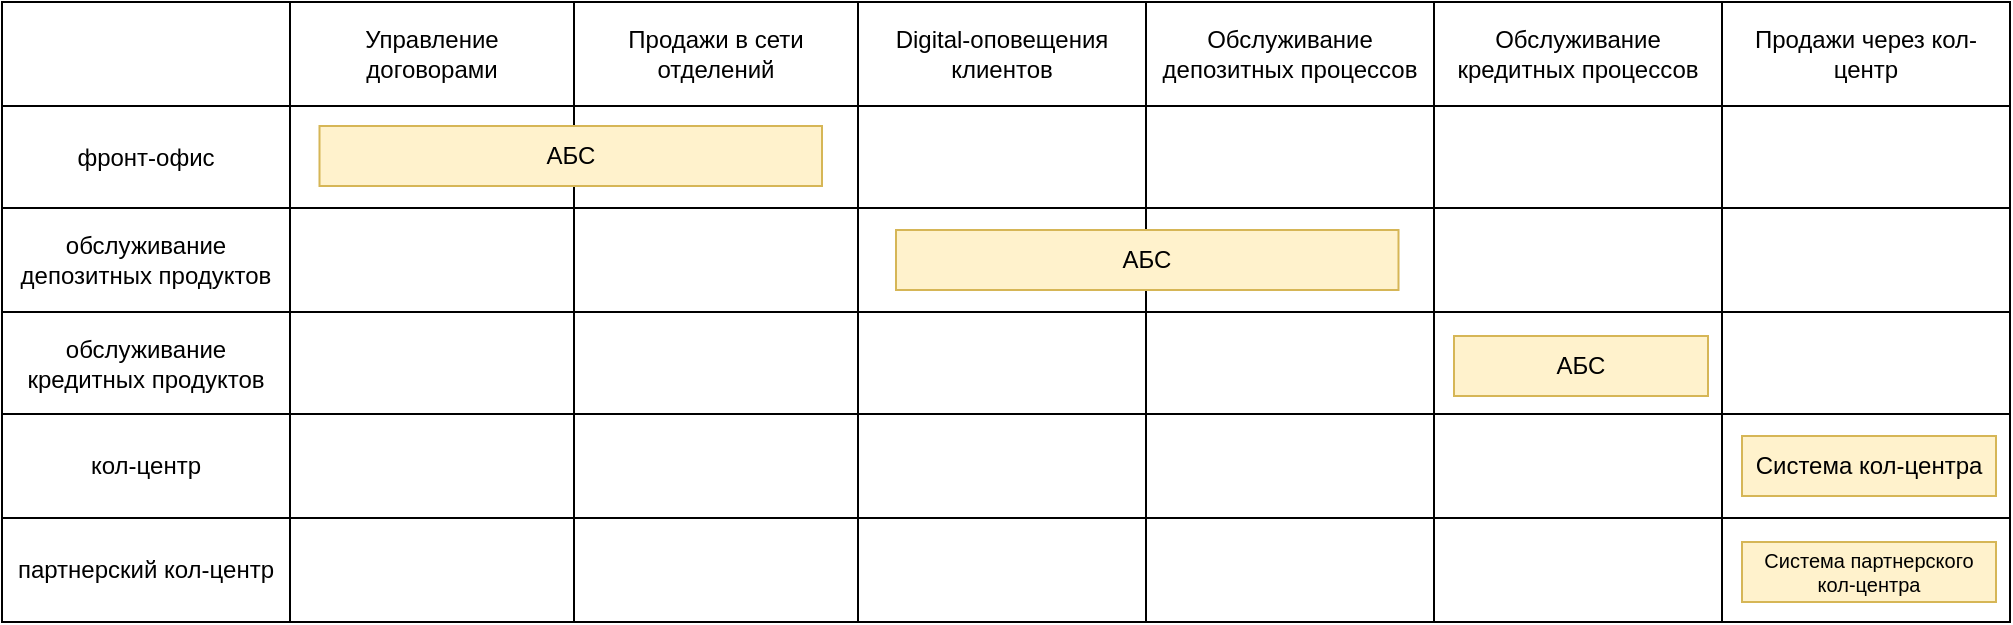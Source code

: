 <mxfile version="26.2.2">
  <diagram name="Page-1" id="fc2ac565-0d4e-3f0d-88b0-a54af1634ed7">
    <mxGraphModel dx="1985" dy="2740.5" grid="1" gridSize="10" guides="1" tooltips="1" connect="0" arrows="1" fold="1" page="1" pageScale="1.5" pageWidth="1169" pageHeight="827" background="none" math="0" shadow="0">
      <root>
        <mxCell id="0" style=";html=1;" />
        <mxCell id="1" style=";html=1;" parent="0" />
        <mxCell id="-NBJdDoFNdwXWmNdcnpx-100" value="" style="shape=table;startSize=0;container=1;collapsible=0;childLayout=tableLayout;fontSize=12;" parent="1" vertex="1">
          <mxGeometry x="350" y="-880" width="1004" height="310" as="geometry" />
        </mxCell>
        <mxCell id="-NBJdDoFNdwXWmNdcnpx-101" value="" style="shape=tableRow;horizontal=0;startSize=0;swimlaneHead=0;swimlaneBody=0;strokeColor=inherit;top=0;left=0;bottom=0;right=0;collapsible=0;dropTarget=0;fillColor=none;points=[[0,0.5],[1,0.5]];portConstraint=eastwest;fontSize=12;" parent="-NBJdDoFNdwXWmNdcnpx-100" vertex="1">
          <mxGeometry width="1004" height="52" as="geometry" />
        </mxCell>
        <mxCell id="-NBJdDoFNdwXWmNdcnpx-102" value="" style="shape=partialRectangle;html=1;whiteSpace=wrap;connectable=0;strokeColor=inherit;overflow=hidden;fillColor=none;top=0;left=0;bottom=0;right=0;pointerEvents=1;fontSize=12;" parent="-NBJdDoFNdwXWmNdcnpx-101" vertex="1">
          <mxGeometry width="144" height="52" as="geometry">
            <mxRectangle width="144" height="52" as="alternateBounds" />
          </mxGeometry>
        </mxCell>
        <mxCell id="-NBJdDoFNdwXWmNdcnpx-147" value="Управление &lt;br&gt;договорами" style="shape=partialRectangle;html=1;whiteSpace=wrap;connectable=0;strokeColor=inherit;overflow=hidden;fillColor=none;top=0;left=0;bottom=0;right=0;pointerEvents=1;fontSize=12;" parent="-NBJdDoFNdwXWmNdcnpx-101" vertex="1">
          <mxGeometry x="144" width="142" height="52" as="geometry">
            <mxRectangle width="142" height="52" as="alternateBounds" />
          </mxGeometry>
        </mxCell>
        <mxCell id="-NBJdDoFNdwXWmNdcnpx-103" value="Продажи в сети отделений" style="shape=partialRectangle;html=1;whiteSpace=wrap;connectable=0;strokeColor=inherit;overflow=hidden;fillColor=none;top=0;left=0;bottom=0;right=0;pointerEvents=1;fontSize=12;" parent="-NBJdDoFNdwXWmNdcnpx-101" vertex="1">
          <mxGeometry x="286" width="142" height="52" as="geometry">
            <mxRectangle width="142" height="52" as="alternateBounds" />
          </mxGeometry>
        </mxCell>
        <mxCell id="-NBJdDoFNdwXWmNdcnpx-104" value="Digital-оповещения клиентов" style="shape=partialRectangle;html=1;whiteSpace=wrap;connectable=0;strokeColor=inherit;overflow=hidden;fillColor=none;top=0;left=0;bottom=0;right=0;pointerEvents=1;fontSize=12;" parent="-NBJdDoFNdwXWmNdcnpx-101" vertex="1">
          <mxGeometry x="428" width="144" height="52" as="geometry">
            <mxRectangle width="144" height="52" as="alternateBounds" />
          </mxGeometry>
        </mxCell>
        <mxCell id="-NBJdDoFNdwXWmNdcnpx-141" value="Обслуживание депозитных процессов" style="shape=partialRectangle;html=1;whiteSpace=wrap;connectable=0;strokeColor=inherit;overflow=hidden;fillColor=none;top=0;left=0;bottom=0;right=0;pointerEvents=1;fontSize=12;" parent="-NBJdDoFNdwXWmNdcnpx-101" vertex="1">
          <mxGeometry x="572" width="144" height="52" as="geometry">
            <mxRectangle width="144" height="52" as="alternateBounds" />
          </mxGeometry>
        </mxCell>
        <mxCell id="-NBJdDoFNdwXWmNdcnpx-135" value="Обслуживание кредитных процессов" style="shape=partialRectangle;html=1;whiteSpace=wrap;connectable=0;strokeColor=inherit;overflow=hidden;fillColor=none;top=0;left=0;bottom=0;right=0;pointerEvents=1;fontSize=12;" parent="-NBJdDoFNdwXWmNdcnpx-101" vertex="1">
          <mxGeometry x="716" width="144" height="52" as="geometry">
            <mxRectangle width="144" height="52" as="alternateBounds" />
          </mxGeometry>
        </mxCell>
        <mxCell id="-NBJdDoFNdwXWmNdcnpx-129" value="Продажи через кол-центр" style="shape=partialRectangle;html=1;whiteSpace=wrap;connectable=0;strokeColor=inherit;overflow=hidden;fillColor=none;top=0;left=0;bottom=0;right=0;pointerEvents=1;fontSize=12;" parent="-NBJdDoFNdwXWmNdcnpx-101" vertex="1">
          <mxGeometry x="860" width="144" height="52" as="geometry">
            <mxRectangle width="144" height="52" as="alternateBounds" />
          </mxGeometry>
        </mxCell>
        <mxCell id="-NBJdDoFNdwXWmNdcnpx-121" value="" style="shape=tableRow;horizontal=0;startSize=0;swimlaneHead=0;swimlaneBody=0;strokeColor=inherit;top=0;left=0;bottom=0;right=0;collapsible=0;dropTarget=0;fillColor=none;points=[[0,0.5],[1,0.5]];portConstraint=eastwest;fontSize=12;" parent="-NBJdDoFNdwXWmNdcnpx-100" vertex="1">
          <mxGeometry y="52" width="1004" height="51" as="geometry" />
        </mxCell>
        <mxCell id="-NBJdDoFNdwXWmNdcnpx-122" value="фронт-офис" style="shape=partialRectangle;html=1;whiteSpace=wrap;connectable=0;strokeColor=inherit;overflow=hidden;fillColor=none;top=0;left=0;bottom=0;right=0;pointerEvents=1;fontSize=12;" parent="-NBJdDoFNdwXWmNdcnpx-121" vertex="1">
          <mxGeometry width="144" height="51" as="geometry">
            <mxRectangle width="144" height="51" as="alternateBounds" />
          </mxGeometry>
        </mxCell>
        <mxCell id="-NBJdDoFNdwXWmNdcnpx-148" value="" style="shape=partialRectangle;html=1;whiteSpace=wrap;connectable=0;strokeColor=inherit;overflow=hidden;fillColor=none;top=0;left=0;bottom=0;right=0;pointerEvents=1;fontSize=12;" parent="-NBJdDoFNdwXWmNdcnpx-121" vertex="1">
          <mxGeometry x="144" width="142" height="51" as="geometry">
            <mxRectangle width="142" height="51" as="alternateBounds" />
          </mxGeometry>
        </mxCell>
        <mxCell id="-NBJdDoFNdwXWmNdcnpx-123" value="" style="shape=partialRectangle;html=1;whiteSpace=wrap;connectable=0;strokeColor=inherit;overflow=hidden;fillColor=none;top=0;left=0;bottom=0;right=0;pointerEvents=1;fontSize=12;" parent="-NBJdDoFNdwXWmNdcnpx-121" vertex="1">
          <mxGeometry x="286" width="142" height="51" as="geometry">
            <mxRectangle width="142" height="51" as="alternateBounds" />
          </mxGeometry>
        </mxCell>
        <mxCell id="-NBJdDoFNdwXWmNdcnpx-124" value="" style="shape=partialRectangle;html=1;whiteSpace=wrap;connectable=0;strokeColor=inherit;overflow=hidden;fillColor=none;top=0;left=0;bottom=0;right=0;pointerEvents=1;fontSize=12;" parent="-NBJdDoFNdwXWmNdcnpx-121" vertex="1">
          <mxGeometry x="428" width="144" height="51" as="geometry">
            <mxRectangle width="144" height="51" as="alternateBounds" />
          </mxGeometry>
        </mxCell>
        <mxCell id="-NBJdDoFNdwXWmNdcnpx-142" style="shape=partialRectangle;html=1;whiteSpace=wrap;connectable=0;strokeColor=inherit;overflow=hidden;fillColor=none;top=0;left=0;bottom=0;right=0;pointerEvents=1;fontSize=12;" parent="-NBJdDoFNdwXWmNdcnpx-121" vertex="1">
          <mxGeometry x="572" width="144" height="51" as="geometry">
            <mxRectangle width="144" height="51" as="alternateBounds" />
          </mxGeometry>
        </mxCell>
        <mxCell id="-NBJdDoFNdwXWmNdcnpx-136" style="shape=partialRectangle;html=1;whiteSpace=wrap;connectable=0;strokeColor=inherit;overflow=hidden;fillColor=none;top=0;left=0;bottom=0;right=0;pointerEvents=1;fontSize=12;" parent="-NBJdDoFNdwXWmNdcnpx-121" vertex="1">
          <mxGeometry x="716" width="144" height="51" as="geometry">
            <mxRectangle width="144" height="51" as="alternateBounds" />
          </mxGeometry>
        </mxCell>
        <mxCell id="-NBJdDoFNdwXWmNdcnpx-130" style="shape=partialRectangle;html=1;whiteSpace=wrap;connectable=0;strokeColor=inherit;overflow=hidden;fillColor=none;top=0;left=0;bottom=0;right=0;pointerEvents=1;fontSize=12;" parent="-NBJdDoFNdwXWmNdcnpx-121" vertex="1">
          <mxGeometry x="860" width="144" height="51" as="geometry">
            <mxRectangle width="144" height="51" as="alternateBounds" />
          </mxGeometry>
        </mxCell>
        <mxCell id="-NBJdDoFNdwXWmNdcnpx-117" value="" style="shape=tableRow;horizontal=0;startSize=0;swimlaneHead=0;swimlaneBody=0;strokeColor=inherit;top=0;left=0;bottom=0;right=0;collapsible=0;dropTarget=0;fillColor=none;points=[[0,0.5],[1,0.5]];portConstraint=eastwest;fontSize=12;" parent="-NBJdDoFNdwXWmNdcnpx-100" vertex="1">
          <mxGeometry y="103" width="1004" height="52" as="geometry" />
        </mxCell>
        <mxCell id="-NBJdDoFNdwXWmNdcnpx-118" value="обслуживание депозитных продуктов" style="shape=partialRectangle;html=1;whiteSpace=wrap;connectable=0;strokeColor=inherit;overflow=hidden;fillColor=none;top=0;left=0;bottom=0;right=0;pointerEvents=1;fontSize=12;" parent="-NBJdDoFNdwXWmNdcnpx-117" vertex="1">
          <mxGeometry width="144" height="52" as="geometry">
            <mxRectangle width="144" height="52" as="alternateBounds" />
          </mxGeometry>
        </mxCell>
        <mxCell id="-NBJdDoFNdwXWmNdcnpx-149" style="shape=partialRectangle;html=1;whiteSpace=wrap;connectable=0;strokeColor=inherit;overflow=hidden;fillColor=none;top=0;left=0;bottom=0;right=0;pointerEvents=1;fontSize=12;" parent="-NBJdDoFNdwXWmNdcnpx-117" vertex="1">
          <mxGeometry x="144" width="142" height="52" as="geometry">
            <mxRectangle width="142" height="52" as="alternateBounds" />
          </mxGeometry>
        </mxCell>
        <mxCell id="-NBJdDoFNdwXWmNdcnpx-119" value="" style="shape=partialRectangle;html=1;whiteSpace=wrap;connectable=0;strokeColor=inherit;overflow=hidden;fillColor=none;top=0;left=0;bottom=0;right=0;pointerEvents=1;fontSize=12;" parent="-NBJdDoFNdwXWmNdcnpx-117" vertex="1">
          <mxGeometry x="286" width="142" height="52" as="geometry">
            <mxRectangle width="142" height="52" as="alternateBounds" />
          </mxGeometry>
        </mxCell>
        <mxCell id="-NBJdDoFNdwXWmNdcnpx-120" value="" style="shape=partialRectangle;html=1;whiteSpace=wrap;connectable=0;strokeColor=inherit;overflow=hidden;fillColor=none;top=0;left=0;bottom=0;right=0;pointerEvents=1;fontSize=12;" parent="-NBJdDoFNdwXWmNdcnpx-117" vertex="1">
          <mxGeometry x="428" width="144" height="52" as="geometry">
            <mxRectangle width="144" height="52" as="alternateBounds" />
          </mxGeometry>
        </mxCell>
        <mxCell id="-NBJdDoFNdwXWmNdcnpx-143" style="shape=partialRectangle;html=1;whiteSpace=wrap;connectable=0;strokeColor=inherit;overflow=hidden;fillColor=none;top=0;left=0;bottom=0;right=0;pointerEvents=1;fontSize=12;" parent="-NBJdDoFNdwXWmNdcnpx-117" vertex="1">
          <mxGeometry x="572" width="144" height="52" as="geometry">
            <mxRectangle width="144" height="52" as="alternateBounds" />
          </mxGeometry>
        </mxCell>
        <mxCell id="-NBJdDoFNdwXWmNdcnpx-137" style="shape=partialRectangle;html=1;whiteSpace=wrap;connectable=0;strokeColor=inherit;overflow=hidden;fillColor=none;top=0;left=0;bottom=0;right=0;pointerEvents=1;fontSize=12;" parent="-NBJdDoFNdwXWmNdcnpx-117" vertex="1">
          <mxGeometry x="716" width="144" height="52" as="geometry">
            <mxRectangle width="144" height="52" as="alternateBounds" />
          </mxGeometry>
        </mxCell>
        <mxCell id="-NBJdDoFNdwXWmNdcnpx-131" style="shape=partialRectangle;html=1;whiteSpace=wrap;connectable=0;strokeColor=inherit;overflow=hidden;fillColor=none;top=0;left=0;bottom=0;right=0;pointerEvents=1;fontSize=12;" parent="-NBJdDoFNdwXWmNdcnpx-117" vertex="1">
          <mxGeometry x="860" width="144" height="52" as="geometry">
            <mxRectangle width="144" height="52" as="alternateBounds" />
          </mxGeometry>
        </mxCell>
        <mxCell id="-NBJdDoFNdwXWmNdcnpx-113" value="" style="shape=tableRow;horizontal=0;startSize=0;swimlaneHead=0;swimlaneBody=0;strokeColor=inherit;top=0;left=0;bottom=0;right=0;collapsible=0;dropTarget=0;fillColor=none;points=[[0,0.5],[1,0.5]];portConstraint=eastwest;fontSize=12;" parent="-NBJdDoFNdwXWmNdcnpx-100" vertex="1">
          <mxGeometry y="155" width="1004" height="51" as="geometry" />
        </mxCell>
        <mxCell id="-NBJdDoFNdwXWmNdcnpx-114" value="обслуживание кредитных продуктов" style="shape=partialRectangle;html=1;whiteSpace=wrap;connectable=0;strokeColor=inherit;overflow=hidden;fillColor=none;top=0;left=0;bottom=0;right=0;pointerEvents=1;fontSize=12;" parent="-NBJdDoFNdwXWmNdcnpx-113" vertex="1">
          <mxGeometry width="144" height="51" as="geometry">
            <mxRectangle width="144" height="51" as="alternateBounds" />
          </mxGeometry>
        </mxCell>
        <mxCell id="-NBJdDoFNdwXWmNdcnpx-150" style="shape=partialRectangle;html=1;whiteSpace=wrap;connectable=0;strokeColor=inherit;overflow=hidden;fillColor=none;top=0;left=0;bottom=0;right=0;pointerEvents=1;fontSize=12;" parent="-NBJdDoFNdwXWmNdcnpx-113" vertex="1">
          <mxGeometry x="144" width="142" height="51" as="geometry">
            <mxRectangle width="142" height="51" as="alternateBounds" />
          </mxGeometry>
        </mxCell>
        <mxCell id="-NBJdDoFNdwXWmNdcnpx-115" value="" style="shape=partialRectangle;html=1;whiteSpace=wrap;connectable=0;strokeColor=inherit;overflow=hidden;fillColor=none;top=0;left=0;bottom=0;right=0;pointerEvents=1;fontSize=12;" parent="-NBJdDoFNdwXWmNdcnpx-113" vertex="1">
          <mxGeometry x="286" width="142" height="51" as="geometry">
            <mxRectangle width="142" height="51" as="alternateBounds" />
          </mxGeometry>
        </mxCell>
        <mxCell id="-NBJdDoFNdwXWmNdcnpx-116" value="" style="shape=partialRectangle;html=1;whiteSpace=wrap;connectable=0;strokeColor=inherit;overflow=hidden;fillColor=none;top=0;left=0;bottom=0;right=0;pointerEvents=1;fontSize=12;" parent="-NBJdDoFNdwXWmNdcnpx-113" vertex="1">
          <mxGeometry x="428" width="144" height="51" as="geometry">
            <mxRectangle width="144" height="51" as="alternateBounds" />
          </mxGeometry>
        </mxCell>
        <mxCell id="-NBJdDoFNdwXWmNdcnpx-144" style="shape=partialRectangle;html=1;whiteSpace=wrap;connectable=0;strokeColor=inherit;overflow=hidden;fillColor=none;top=0;left=0;bottom=0;right=0;pointerEvents=1;fontSize=12;" parent="-NBJdDoFNdwXWmNdcnpx-113" vertex="1">
          <mxGeometry x="572" width="144" height="51" as="geometry">
            <mxRectangle width="144" height="51" as="alternateBounds" />
          </mxGeometry>
        </mxCell>
        <mxCell id="-NBJdDoFNdwXWmNdcnpx-138" style="shape=partialRectangle;html=1;whiteSpace=wrap;connectable=0;strokeColor=inherit;overflow=hidden;fillColor=none;top=0;left=0;bottom=0;right=0;pointerEvents=1;fontSize=12;" parent="-NBJdDoFNdwXWmNdcnpx-113" vertex="1">
          <mxGeometry x="716" width="144" height="51" as="geometry">
            <mxRectangle width="144" height="51" as="alternateBounds" />
          </mxGeometry>
        </mxCell>
        <mxCell id="-NBJdDoFNdwXWmNdcnpx-132" style="shape=partialRectangle;html=1;whiteSpace=wrap;connectable=0;strokeColor=inherit;overflow=hidden;fillColor=none;top=0;left=0;bottom=0;right=0;pointerEvents=1;fontSize=12;" parent="-NBJdDoFNdwXWmNdcnpx-113" vertex="1">
          <mxGeometry x="860" width="144" height="51" as="geometry">
            <mxRectangle width="144" height="51" as="alternateBounds" />
          </mxGeometry>
        </mxCell>
        <mxCell id="-NBJdDoFNdwXWmNdcnpx-105" value="" style="shape=tableRow;horizontal=0;startSize=0;swimlaneHead=0;swimlaneBody=0;strokeColor=inherit;top=0;left=0;bottom=0;right=0;collapsible=0;dropTarget=0;fillColor=none;points=[[0,0.5],[1,0.5]];portConstraint=eastwest;fontSize=12;" parent="-NBJdDoFNdwXWmNdcnpx-100" vertex="1">
          <mxGeometry y="206" width="1004" height="52" as="geometry" />
        </mxCell>
        <mxCell id="-NBJdDoFNdwXWmNdcnpx-106" value="кол-центр" style="shape=partialRectangle;html=1;whiteSpace=wrap;connectable=0;strokeColor=inherit;overflow=hidden;fillColor=none;top=0;left=0;bottom=0;right=0;pointerEvents=1;fontSize=12;" parent="-NBJdDoFNdwXWmNdcnpx-105" vertex="1">
          <mxGeometry width="144" height="52" as="geometry">
            <mxRectangle width="144" height="52" as="alternateBounds" />
          </mxGeometry>
        </mxCell>
        <mxCell id="-NBJdDoFNdwXWmNdcnpx-151" style="shape=partialRectangle;html=1;whiteSpace=wrap;connectable=0;strokeColor=inherit;overflow=hidden;fillColor=none;top=0;left=0;bottom=0;right=0;pointerEvents=1;fontSize=12;" parent="-NBJdDoFNdwXWmNdcnpx-105" vertex="1">
          <mxGeometry x="144" width="142" height="52" as="geometry">
            <mxRectangle width="142" height="52" as="alternateBounds" />
          </mxGeometry>
        </mxCell>
        <mxCell id="-NBJdDoFNdwXWmNdcnpx-107" value="" style="shape=partialRectangle;html=1;whiteSpace=wrap;connectable=0;strokeColor=inherit;overflow=hidden;fillColor=none;top=0;left=0;bottom=0;right=0;pointerEvents=1;fontSize=12;" parent="-NBJdDoFNdwXWmNdcnpx-105" vertex="1">
          <mxGeometry x="286" width="142" height="52" as="geometry">
            <mxRectangle width="142" height="52" as="alternateBounds" />
          </mxGeometry>
        </mxCell>
        <mxCell id="-NBJdDoFNdwXWmNdcnpx-108" value="" style="shape=partialRectangle;html=1;whiteSpace=wrap;connectable=0;strokeColor=inherit;overflow=hidden;fillColor=none;top=0;left=0;bottom=0;right=0;pointerEvents=1;fontSize=12;" parent="-NBJdDoFNdwXWmNdcnpx-105" vertex="1">
          <mxGeometry x="428" width="144" height="52" as="geometry">
            <mxRectangle width="144" height="52" as="alternateBounds" />
          </mxGeometry>
        </mxCell>
        <mxCell id="-NBJdDoFNdwXWmNdcnpx-145" style="shape=partialRectangle;html=1;whiteSpace=wrap;connectable=0;strokeColor=inherit;overflow=hidden;fillColor=none;top=0;left=0;bottom=0;right=0;pointerEvents=1;fontSize=12;" parent="-NBJdDoFNdwXWmNdcnpx-105" vertex="1">
          <mxGeometry x="572" width="144" height="52" as="geometry">
            <mxRectangle width="144" height="52" as="alternateBounds" />
          </mxGeometry>
        </mxCell>
        <mxCell id="-NBJdDoFNdwXWmNdcnpx-139" style="shape=partialRectangle;html=1;whiteSpace=wrap;connectable=0;strokeColor=inherit;overflow=hidden;fillColor=none;top=0;left=0;bottom=0;right=0;pointerEvents=1;fontSize=12;" parent="-NBJdDoFNdwXWmNdcnpx-105" vertex="1">
          <mxGeometry x="716" width="144" height="52" as="geometry">
            <mxRectangle width="144" height="52" as="alternateBounds" />
          </mxGeometry>
        </mxCell>
        <mxCell id="-NBJdDoFNdwXWmNdcnpx-133" style="shape=partialRectangle;html=1;whiteSpace=wrap;connectable=0;strokeColor=inherit;overflow=hidden;fillColor=none;top=0;left=0;bottom=0;right=0;pointerEvents=1;fontSize=12;" parent="-NBJdDoFNdwXWmNdcnpx-105" vertex="1">
          <mxGeometry x="860" width="144" height="52" as="geometry">
            <mxRectangle width="144" height="52" as="alternateBounds" />
          </mxGeometry>
        </mxCell>
        <mxCell id="-NBJdDoFNdwXWmNdcnpx-109" value="" style="shape=tableRow;horizontal=0;startSize=0;swimlaneHead=0;swimlaneBody=0;strokeColor=inherit;top=0;left=0;bottom=0;right=0;collapsible=0;dropTarget=0;fillColor=none;points=[[0,0.5],[1,0.5]];portConstraint=eastwest;fontSize=12;" parent="-NBJdDoFNdwXWmNdcnpx-100" vertex="1">
          <mxGeometry y="258" width="1004" height="52" as="geometry" />
        </mxCell>
        <mxCell id="-NBJdDoFNdwXWmNdcnpx-110" value="партнерский кол-центр" style="shape=partialRectangle;html=1;whiteSpace=wrap;connectable=0;strokeColor=inherit;overflow=hidden;fillColor=none;top=0;left=0;bottom=0;right=0;pointerEvents=1;fontSize=12;" parent="-NBJdDoFNdwXWmNdcnpx-109" vertex="1">
          <mxGeometry width="144" height="52" as="geometry">
            <mxRectangle width="144" height="52" as="alternateBounds" />
          </mxGeometry>
        </mxCell>
        <mxCell id="-NBJdDoFNdwXWmNdcnpx-152" style="shape=partialRectangle;html=1;whiteSpace=wrap;connectable=0;strokeColor=inherit;overflow=hidden;fillColor=none;top=0;left=0;bottom=0;right=0;pointerEvents=1;fontSize=12;" parent="-NBJdDoFNdwXWmNdcnpx-109" vertex="1">
          <mxGeometry x="144" width="142" height="52" as="geometry">
            <mxRectangle width="142" height="52" as="alternateBounds" />
          </mxGeometry>
        </mxCell>
        <mxCell id="-NBJdDoFNdwXWmNdcnpx-111" value="" style="shape=partialRectangle;html=1;whiteSpace=wrap;connectable=0;strokeColor=inherit;overflow=hidden;fillColor=none;top=0;left=0;bottom=0;right=0;pointerEvents=1;fontSize=12;" parent="-NBJdDoFNdwXWmNdcnpx-109" vertex="1">
          <mxGeometry x="286" width="142" height="52" as="geometry">
            <mxRectangle width="142" height="52" as="alternateBounds" />
          </mxGeometry>
        </mxCell>
        <mxCell id="-NBJdDoFNdwXWmNdcnpx-112" value="" style="shape=partialRectangle;html=1;whiteSpace=wrap;connectable=0;strokeColor=inherit;overflow=hidden;fillColor=none;top=0;left=0;bottom=0;right=0;pointerEvents=1;fontSize=12;" parent="-NBJdDoFNdwXWmNdcnpx-109" vertex="1">
          <mxGeometry x="428" width="144" height="52" as="geometry">
            <mxRectangle width="144" height="52" as="alternateBounds" />
          </mxGeometry>
        </mxCell>
        <mxCell id="-NBJdDoFNdwXWmNdcnpx-146" style="shape=partialRectangle;html=1;whiteSpace=wrap;connectable=0;strokeColor=inherit;overflow=hidden;fillColor=none;top=0;left=0;bottom=0;right=0;pointerEvents=1;fontSize=12;" parent="-NBJdDoFNdwXWmNdcnpx-109" vertex="1">
          <mxGeometry x="572" width="144" height="52" as="geometry">
            <mxRectangle width="144" height="52" as="alternateBounds" />
          </mxGeometry>
        </mxCell>
        <mxCell id="-NBJdDoFNdwXWmNdcnpx-140" style="shape=partialRectangle;html=1;whiteSpace=wrap;connectable=0;strokeColor=inherit;overflow=hidden;fillColor=none;top=0;left=0;bottom=0;right=0;pointerEvents=1;fontSize=12;" parent="-NBJdDoFNdwXWmNdcnpx-109" vertex="1">
          <mxGeometry x="716" width="144" height="52" as="geometry">
            <mxRectangle width="144" height="52" as="alternateBounds" />
          </mxGeometry>
        </mxCell>
        <mxCell id="-NBJdDoFNdwXWmNdcnpx-134" style="shape=partialRectangle;html=1;whiteSpace=wrap;connectable=0;strokeColor=inherit;overflow=hidden;fillColor=none;top=0;left=0;bottom=0;right=0;pointerEvents=1;fontSize=12;" parent="-NBJdDoFNdwXWmNdcnpx-109" vertex="1">
          <mxGeometry x="860" width="144" height="52" as="geometry">
            <mxRectangle width="144" height="52" as="alternateBounds" />
          </mxGeometry>
        </mxCell>
        <mxCell id="-NBJdDoFNdwXWmNdcnpx-153" value="АБС" style="rounded=0;whiteSpace=wrap;html=1;fillColor=#fff2cc;strokeColor=#d6b656;" parent="1" vertex="1">
          <mxGeometry x="508.75" y="-818" width="251.25" height="30" as="geometry" />
        </mxCell>
        <mxCell id="-NBJdDoFNdwXWmNdcnpx-154" value="АБС" style="rounded=0;whiteSpace=wrap;html=1;fillColor=#fff2cc;strokeColor=#d6b656;" parent="1" vertex="1">
          <mxGeometry x="797" y="-766" width="251.25" height="30" as="geometry" />
        </mxCell>
        <mxCell id="-NBJdDoFNdwXWmNdcnpx-155" value="АБС" style="rounded=0;whiteSpace=wrap;html=1;fillColor=#fff2cc;strokeColor=#d6b656;" parent="1" vertex="1">
          <mxGeometry x="1076" y="-713" width="127" height="30" as="geometry" />
        </mxCell>
        <mxCell id="-NBJdDoFNdwXWmNdcnpx-156" value="Система кол-центра" style="rounded=0;whiteSpace=wrap;html=1;fillColor=#fff2cc;strokeColor=#d6b656;" parent="1" vertex="1">
          <mxGeometry x="1220" y="-663" width="127" height="30" as="geometry" />
        </mxCell>
        <mxCell id="-NBJdDoFNdwXWmNdcnpx-157" value="Система партнерского кол-центра" style="rounded=0;whiteSpace=wrap;html=1;fillColor=#fff2cc;strokeColor=#d6b656;fontSize=10;" parent="1" vertex="1">
          <mxGeometry x="1220" y="-610" width="127" height="30" as="geometry" />
        </mxCell>
      </root>
    </mxGraphModel>
  </diagram>
</mxfile>
